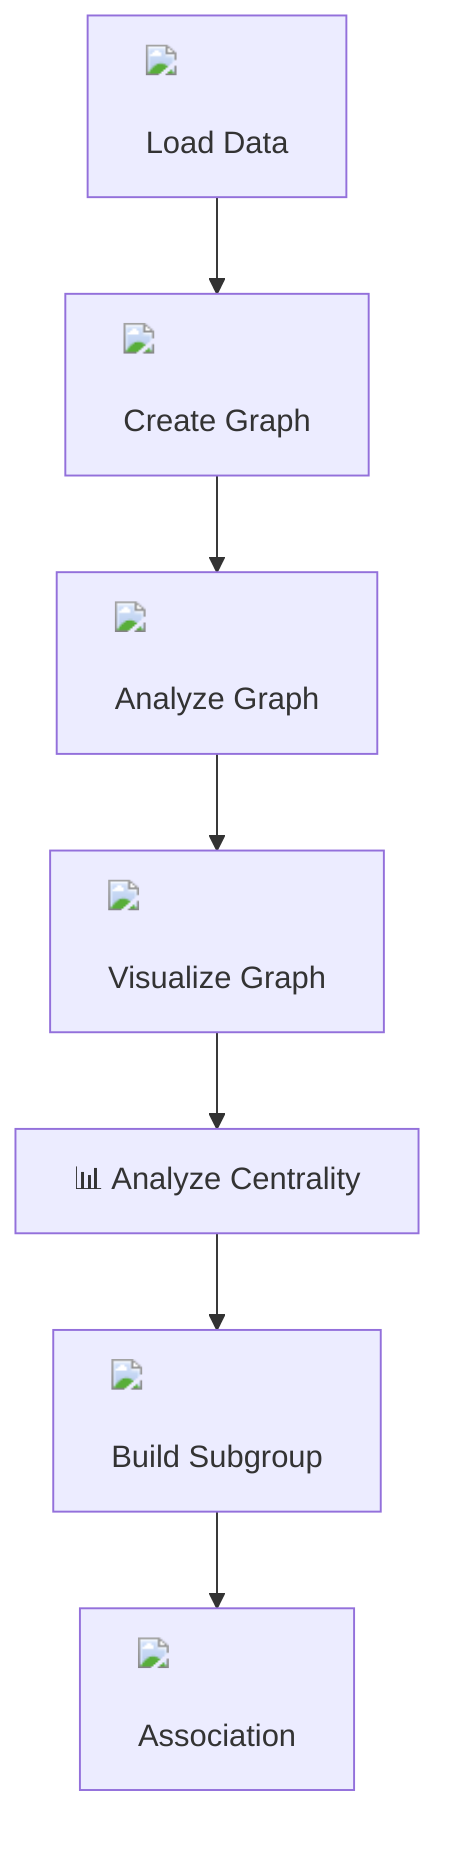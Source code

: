 flowchart TD
    A["<img src='icons/file.svg'/> <br/> Load Data"] --> B["<img src='icons/table.svg'/> <br/> Create Graph"]
    B --> C["<img src='icons/column_split.svg'/> <br/> Analyze Graph"]
    C --> D["<img src='dummy_plots/scatter_plot_template.svg'/> <br/> Visualize Graph"]
    D --> E["📊 Analyze Centrality"]
    E --> F["<img src='dummy_plots/barplot_template.svg'/> <br/> Build Subgroup"]
    F --> G["<img src='icons/row_split.svg'/> <br/> Association"]
